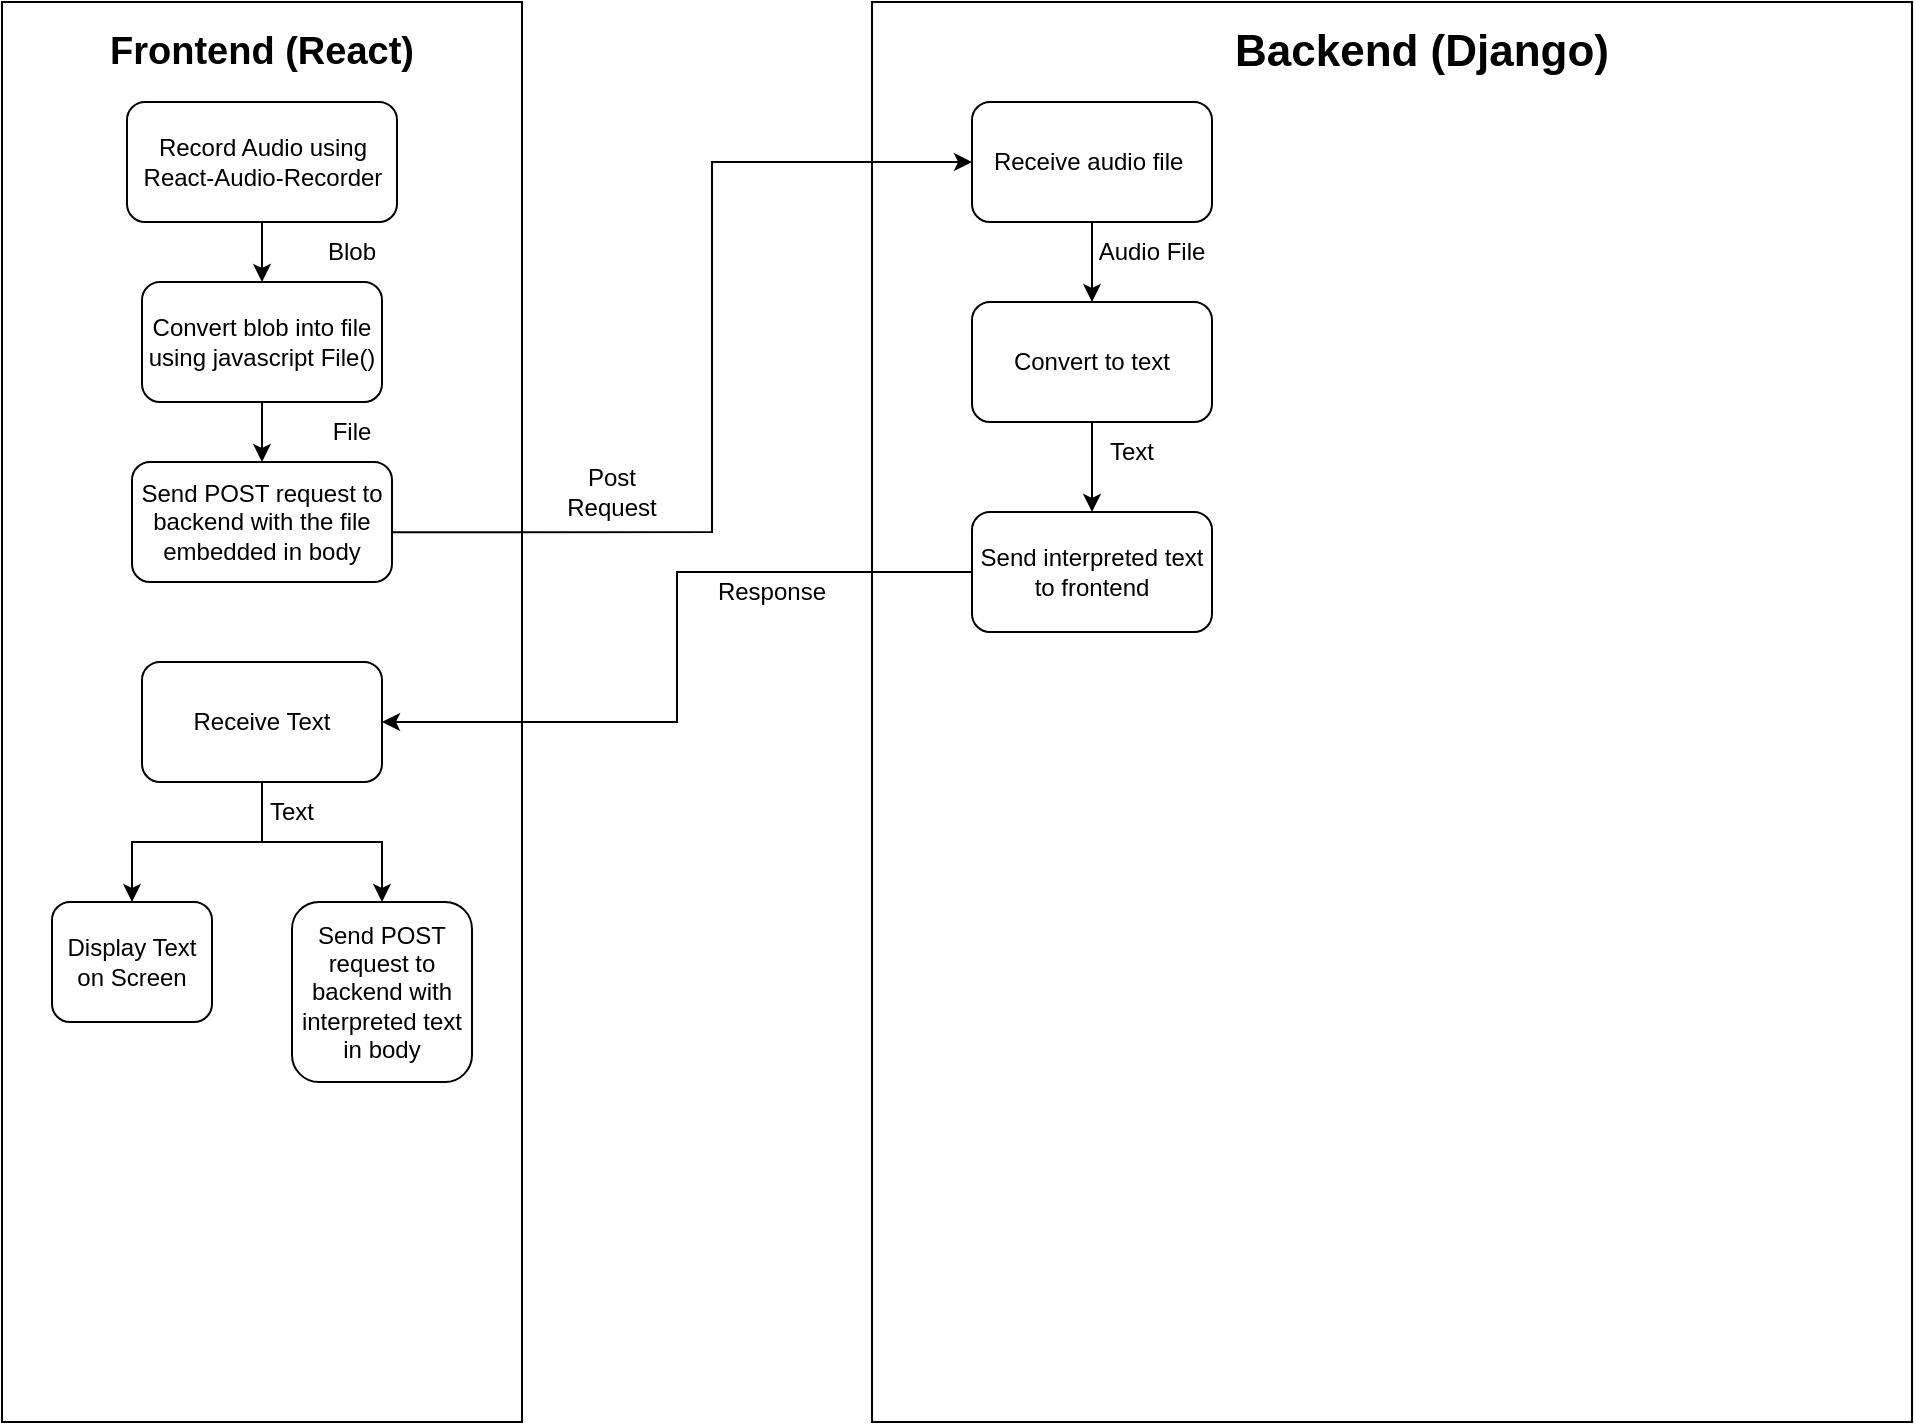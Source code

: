 <mxfile version="23.1.2" type="device">
  <diagram name="Page-1" id="heZqzl5HYKCOqjsPDitz">
    <mxGraphModel dx="2350" dy="746" grid="1" gridSize="10" guides="1" tooltips="1" connect="1" arrows="1" fold="1" page="1" pageScale="1" pageWidth="850" pageHeight="1100" math="0" shadow="0">
      <root>
        <mxCell id="0" />
        <mxCell id="1" parent="0" />
        <mxCell id="TTl-iUv4mYgAIYNXPhZ1-1" value="" style="rounded=0;whiteSpace=wrap;html=1;" parent="1" vertex="1">
          <mxGeometry x="-25" y="120" width="260" height="710" as="geometry" />
        </mxCell>
        <mxCell id="TTl-iUv4mYgAIYNXPhZ1-2" value="Frontend (React)" style="text;html=1;strokeColor=none;fillColor=none;align=center;verticalAlign=middle;whiteSpace=wrap;rounded=0;fontStyle=1;fontSize=19;" parent="1" vertex="1">
          <mxGeometry x="25" y="130" width="160" height="30" as="geometry" />
        </mxCell>
        <mxCell id="TTl-iUv4mYgAIYNXPhZ1-3" value="Record Audio using React-Audio-Recorder" style="rounded=1;whiteSpace=wrap;html=1;" parent="1" vertex="1">
          <mxGeometry x="37.5" y="170" width="135" height="60" as="geometry" />
        </mxCell>
        <mxCell id="TTl-iUv4mYgAIYNXPhZ1-4" value="Convert blob into file using javascript File()" style="rounded=1;whiteSpace=wrap;html=1;" parent="1" vertex="1">
          <mxGeometry x="45" y="260" width="120" height="60" as="geometry" />
        </mxCell>
        <mxCell id="TTl-iUv4mYgAIYNXPhZ1-6" value="Send POST request to backend with the file embedded in body" style="rounded=1;whiteSpace=wrap;html=1;" parent="1" vertex="1">
          <mxGeometry x="40" y="350" width="130" height="60" as="geometry" />
        </mxCell>
        <mxCell id="TTl-iUv4mYgAIYNXPhZ1-7" value="" style="endArrow=classic;html=1;rounded=0;exitX=0.5;exitY=1;exitDx=0;exitDy=0;entryX=0.5;entryY=0;entryDx=0;entryDy=0;" parent="1" source="TTl-iUv4mYgAIYNXPhZ1-3" target="TTl-iUv4mYgAIYNXPhZ1-4" edge="1">
          <mxGeometry width="50" height="50" relative="1" as="geometry">
            <mxPoint x="400" y="390" as="sourcePoint" />
            <mxPoint x="400" y="460" as="targetPoint" />
            <Array as="points" />
          </mxGeometry>
        </mxCell>
        <mxCell id="TTl-iUv4mYgAIYNXPhZ1-8" value="Blob" style="text;html=1;strokeColor=none;fillColor=none;align=center;verticalAlign=middle;whiteSpace=wrap;rounded=0;" parent="1" vertex="1">
          <mxGeometry x="120" y="230" width="60" height="30" as="geometry" />
        </mxCell>
        <mxCell id="ob07LAOkWRFPLTpur0Br-1" value="" style="endArrow=classic;html=1;rounded=0;exitX=0.5;exitY=1;exitDx=0;exitDy=0;entryX=0.5;entryY=0;entryDx=0;entryDy=0;" edge="1" parent="1" source="TTl-iUv4mYgAIYNXPhZ1-4" target="TTl-iUv4mYgAIYNXPhZ1-6">
          <mxGeometry width="50" height="50" relative="1" as="geometry">
            <mxPoint x="450" y="360" as="sourcePoint" />
            <mxPoint x="340" y="250" as="targetPoint" />
          </mxGeometry>
        </mxCell>
        <mxCell id="ob07LAOkWRFPLTpur0Br-2" value="File" style="text;html=1;strokeColor=none;fillColor=none;align=center;verticalAlign=middle;whiteSpace=wrap;rounded=0;" vertex="1" parent="1">
          <mxGeometry x="120" y="320" width="60" height="30" as="geometry" />
        </mxCell>
        <mxCell id="ob07LAOkWRFPLTpur0Br-3" value="" style="rounded=0;whiteSpace=wrap;html=1;" vertex="1" parent="1">
          <mxGeometry x="410" y="120" width="520" height="710" as="geometry" />
        </mxCell>
        <mxCell id="ob07LAOkWRFPLTpur0Br-4" value="&lt;b&gt;&lt;font style=&quot;font-size: 22px;&quot;&gt;Backend (Django)&lt;/font&gt;&lt;/b&gt;" style="text;html=1;strokeColor=none;fillColor=none;align=center;verticalAlign=middle;whiteSpace=wrap;rounded=0;" vertex="1" parent="1">
          <mxGeometry x="550" y="130" width="270" height="30" as="geometry" />
        </mxCell>
        <mxCell id="ob07LAOkWRFPLTpur0Br-5" value="Receive audio file&amp;nbsp;" style="rounded=1;whiteSpace=wrap;html=1;" vertex="1" parent="1">
          <mxGeometry x="460" y="170" width="120" height="60" as="geometry" />
        </mxCell>
        <mxCell id="ob07LAOkWRFPLTpur0Br-7" value="" style="endArrow=classic;html=1;rounded=0;exitX=1.003;exitY=0.586;exitDx=0;exitDy=0;exitPerimeter=0;entryX=0;entryY=0.5;entryDx=0;entryDy=0;" edge="1" parent="1" source="TTl-iUv4mYgAIYNXPhZ1-6" target="ob07LAOkWRFPLTpur0Br-5">
          <mxGeometry width="50" height="50" relative="1" as="geometry">
            <mxPoint x="390" y="340" as="sourcePoint" />
            <mxPoint x="440" y="290" as="targetPoint" />
            <Array as="points">
              <mxPoint x="330" y="385" />
              <mxPoint x="330" y="200" />
            </Array>
          </mxGeometry>
        </mxCell>
        <mxCell id="ob07LAOkWRFPLTpur0Br-8" value="Post Request" style="text;html=1;strokeColor=none;fillColor=none;align=center;verticalAlign=middle;whiteSpace=wrap;rounded=0;" vertex="1" parent="1">
          <mxGeometry x="250" y="350" width="60" height="30" as="geometry" />
        </mxCell>
        <mxCell id="ob07LAOkWRFPLTpur0Br-14" style="edgeStyle=orthogonalEdgeStyle;rounded=0;orthogonalLoop=1;jettySize=auto;html=1;exitX=0.5;exitY=1;exitDx=0;exitDy=0;entryX=0.5;entryY=0;entryDx=0;entryDy=0;" edge="1" parent="1" source="ob07LAOkWRFPLTpur0Br-10" target="ob07LAOkWRFPLTpur0Br-13">
          <mxGeometry relative="1" as="geometry" />
        </mxCell>
        <mxCell id="ob07LAOkWRFPLTpur0Br-10" value="Convert to text" style="rounded=1;whiteSpace=wrap;html=1;" vertex="1" parent="1">
          <mxGeometry x="460" y="270" width="120" height="60" as="geometry" />
        </mxCell>
        <mxCell id="ob07LAOkWRFPLTpur0Br-11" value="" style="endArrow=classic;html=1;rounded=0;exitX=0.5;exitY=1;exitDx=0;exitDy=0;entryX=0.5;entryY=0;entryDx=0;entryDy=0;" edge="1" parent="1" source="ob07LAOkWRFPLTpur0Br-5" target="ob07LAOkWRFPLTpur0Br-10">
          <mxGeometry width="50" height="50" relative="1" as="geometry">
            <mxPoint x="390" y="320" as="sourcePoint" />
            <mxPoint x="440" y="270" as="targetPoint" />
          </mxGeometry>
        </mxCell>
        <mxCell id="ob07LAOkWRFPLTpur0Br-12" value="Audio File" style="text;html=1;strokeColor=none;fillColor=none;align=center;verticalAlign=middle;whiteSpace=wrap;rounded=0;" vertex="1" parent="1">
          <mxGeometry x="520" y="230" width="60" height="30" as="geometry" />
        </mxCell>
        <mxCell id="ob07LAOkWRFPLTpur0Br-20" style="edgeStyle=orthogonalEdgeStyle;rounded=0;orthogonalLoop=1;jettySize=auto;html=1;exitX=0;exitY=0.5;exitDx=0;exitDy=0;entryX=1;entryY=0.5;entryDx=0;entryDy=0;" edge="1" parent="1" source="ob07LAOkWRFPLTpur0Br-13" target="ob07LAOkWRFPLTpur0Br-17">
          <mxGeometry relative="1" as="geometry" />
        </mxCell>
        <mxCell id="ob07LAOkWRFPLTpur0Br-13" value="Send interpreted text to frontend" style="rounded=1;whiteSpace=wrap;html=1;" vertex="1" parent="1">
          <mxGeometry x="460" y="375" width="120" height="60" as="geometry" />
        </mxCell>
        <mxCell id="ob07LAOkWRFPLTpur0Br-15" value="Text" style="text;html=1;strokeColor=none;fillColor=none;align=center;verticalAlign=middle;whiteSpace=wrap;rounded=0;" vertex="1" parent="1">
          <mxGeometry x="510" y="330" width="60" height="30" as="geometry" />
        </mxCell>
        <mxCell id="ob07LAOkWRFPLTpur0Br-22" style="edgeStyle=orthogonalEdgeStyle;rounded=0;orthogonalLoop=1;jettySize=auto;html=1;exitX=0.5;exitY=1;exitDx=0;exitDy=0;" edge="1" parent="1" source="ob07LAOkWRFPLTpur0Br-17" target="ob07LAOkWRFPLTpur0Br-18">
          <mxGeometry relative="1" as="geometry" />
        </mxCell>
        <mxCell id="ob07LAOkWRFPLTpur0Br-23" style="edgeStyle=orthogonalEdgeStyle;rounded=0;orthogonalLoop=1;jettySize=auto;html=1;exitX=0.5;exitY=1;exitDx=0;exitDy=0;entryX=0.5;entryY=0;entryDx=0;entryDy=0;" edge="1" parent="1" source="ob07LAOkWRFPLTpur0Br-17" target="ob07LAOkWRFPLTpur0Br-19">
          <mxGeometry relative="1" as="geometry" />
        </mxCell>
        <mxCell id="ob07LAOkWRFPLTpur0Br-17" value="Receive Text" style="rounded=1;whiteSpace=wrap;html=1;" vertex="1" parent="1">
          <mxGeometry x="45" y="450" width="120" height="60" as="geometry" />
        </mxCell>
        <mxCell id="ob07LAOkWRFPLTpur0Br-18" value="Display Text on Screen" style="rounded=1;whiteSpace=wrap;html=1;" vertex="1" parent="1">
          <mxGeometry y="570" width="80" height="60" as="geometry" />
        </mxCell>
        <mxCell id="ob07LAOkWRFPLTpur0Br-19" value="Send POST request to backend with interpreted text in body" style="rounded=1;whiteSpace=wrap;html=1;" vertex="1" parent="1">
          <mxGeometry x="120" y="570" width="90" height="90" as="geometry" />
        </mxCell>
        <mxCell id="ob07LAOkWRFPLTpur0Br-21" value="Response" style="text;html=1;strokeColor=none;fillColor=none;align=center;verticalAlign=middle;whiteSpace=wrap;rounded=0;" vertex="1" parent="1">
          <mxGeometry x="330" y="400" width="60" height="30" as="geometry" />
        </mxCell>
        <mxCell id="ob07LAOkWRFPLTpur0Br-24" value="Text" style="text;html=1;strokeColor=none;fillColor=none;align=center;verticalAlign=middle;whiteSpace=wrap;rounded=0;" vertex="1" parent="1">
          <mxGeometry x="90" y="510" width="60" height="30" as="geometry" />
        </mxCell>
      </root>
    </mxGraphModel>
  </diagram>
</mxfile>
